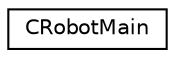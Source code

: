 digraph G
{
  edge [fontname="Helvetica",fontsize="10",labelfontname="Helvetica",labelfontsize="10"];
  node [fontname="Helvetica",fontsize="10",shape=record];
  rankdir="LR";
  Node1 [label="CRobotMain",height=0.2,width=0.4,color="black", fillcolor="white", style="filled",URL="$class_c_robot_main.html"];
}
